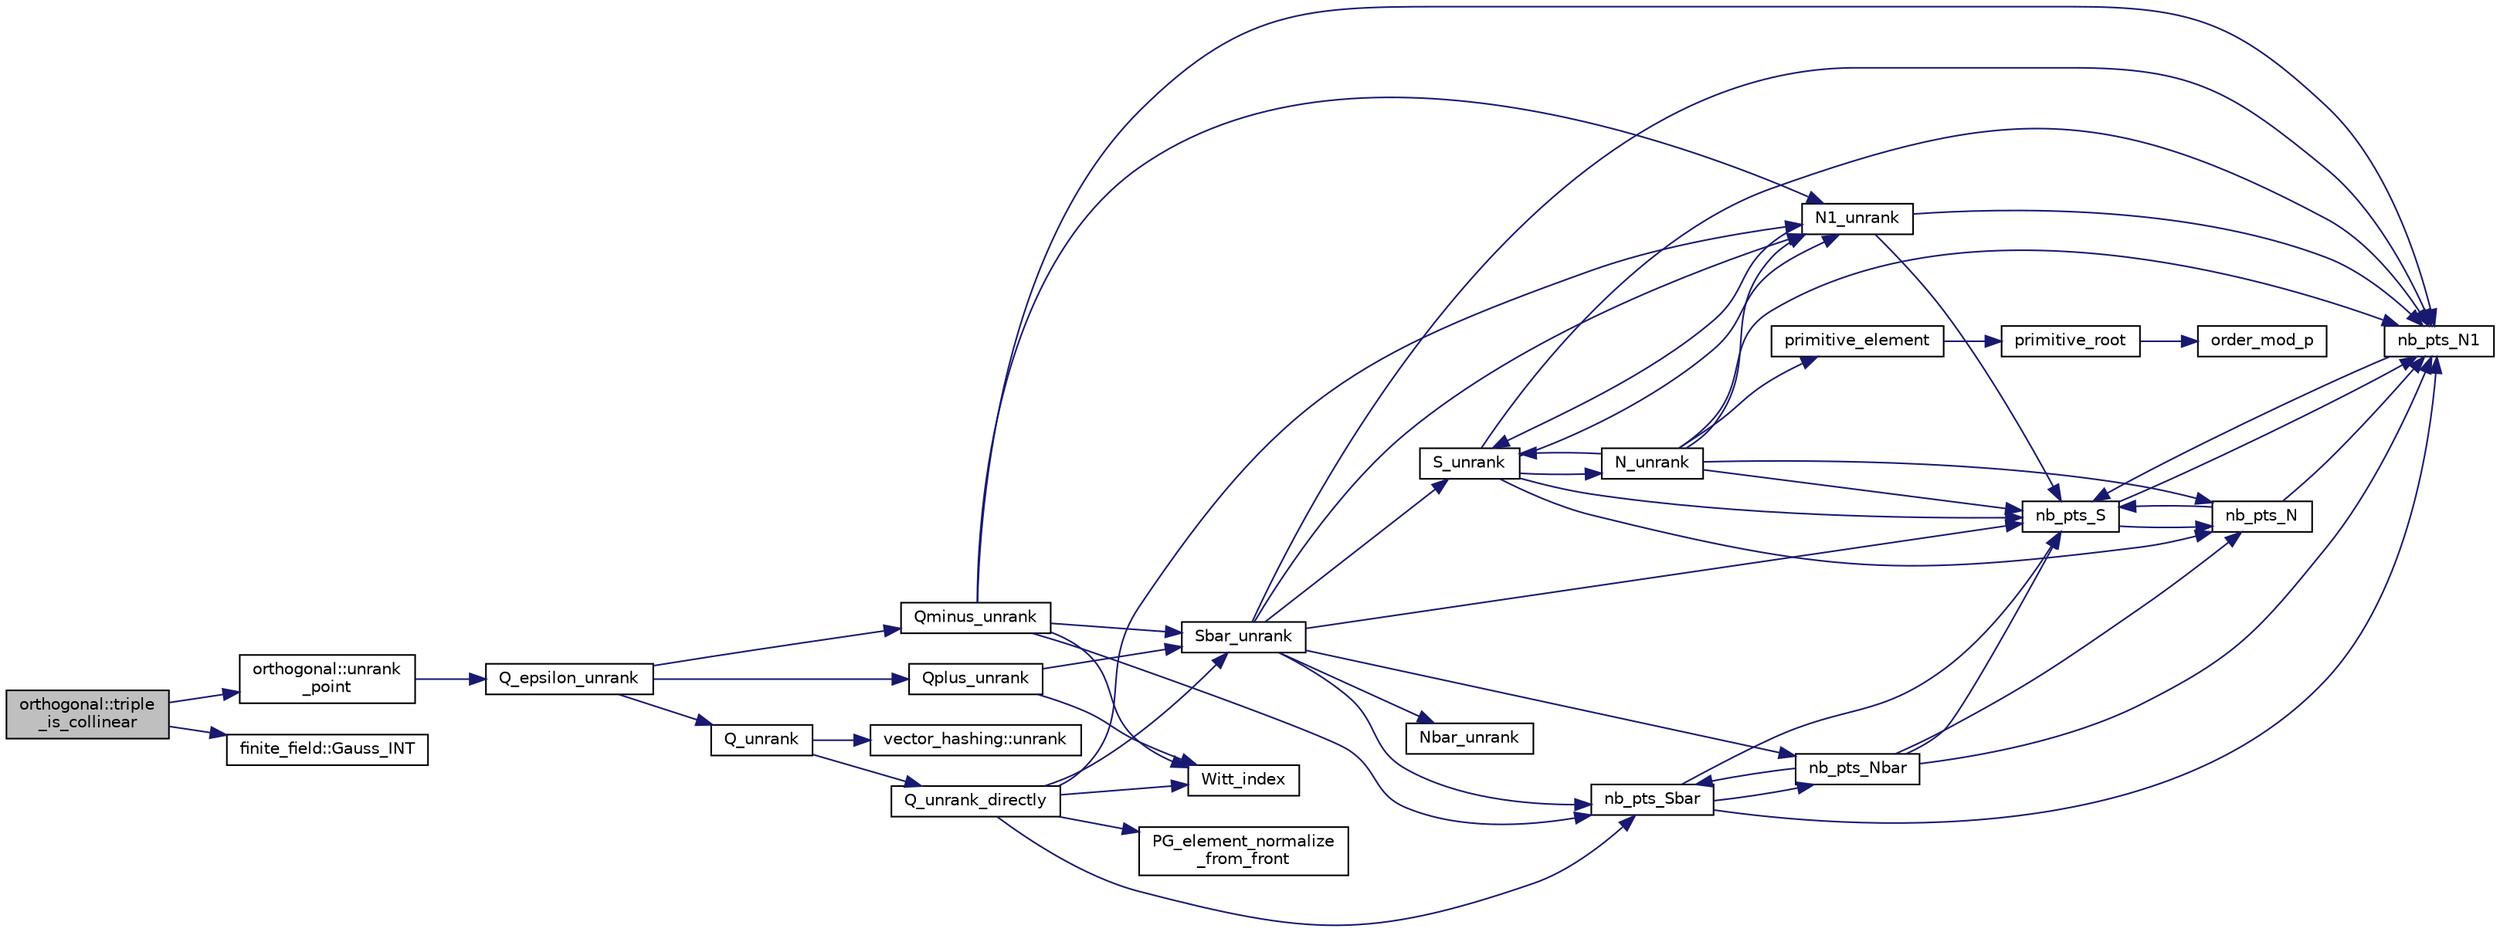 digraph "orthogonal::triple_is_collinear"
{
  edge [fontname="Helvetica",fontsize="10",labelfontname="Helvetica",labelfontsize="10"];
  node [fontname="Helvetica",fontsize="10",shape=record];
  rankdir="LR";
  Node44554 [label="orthogonal::triple\l_is_collinear",height=0.2,width=0.4,color="black", fillcolor="grey75", style="filled", fontcolor="black"];
  Node44554 -> Node44555 [color="midnightblue",fontsize="10",style="solid",fontname="Helvetica"];
  Node44555 [label="orthogonal::unrank\l_point",height=0.2,width=0.4,color="black", fillcolor="white", style="filled",URL="$d7/daa/classorthogonal.html#ab655117100f7c66c19817b84ac5ac0a0"];
  Node44555 -> Node44556 [color="midnightblue",fontsize="10",style="solid",fontname="Helvetica"];
  Node44556 [label="Q_epsilon_unrank",height=0.2,width=0.4,color="black", fillcolor="white", style="filled",URL="$d4/d67/geometry_8h.html#af162c4d30d4a6528299e37551c353e7b"];
  Node44556 -> Node44557 [color="midnightblue",fontsize="10",style="solid",fontname="Helvetica"];
  Node44557 [label="Q_unrank",height=0.2,width=0.4,color="black", fillcolor="white", style="filled",URL="$db/da0/lib_2foundations_2geometry_2orthogonal__points_8_c.html#a6d02923d5b54ef796934e753e6f5b65b"];
  Node44557 -> Node44558 [color="midnightblue",fontsize="10",style="solid",fontname="Helvetica"];
  Node44558 [label="vector_hashing::unrank",height=0.2,width=0.4,color="black", fillcolor="white", style="filled",URL="$d8/daa/classvector__hashing.html#abbebd3a96a6d27a34b9b49af99e2ed3d"];
  Node44557 -> Node44559 [color="midnightblue",fontsize="10",style="solid",fontname="Helvetica"];
  Node44559 [label="Q_unrank_directly",height=0.2,width=0.4,color="black", fillcolor="white", style="filled",URL="$db/da0/lib_2foundations_2geometry_2orthogonal__points_8_c.html#a105e7e72249e78fcf0785c69099d90ce"];
  Node44559 -> Node44560 [color="midnightblue",fontsize="10",style="solid",fontname="Helvetica"];
  Node44560 [label="Witt_index",height=0.2,width=0.4,color="black", fillcolor="white", style="filled",URL="$db/da0/lib_2foundations_2geometry_2orthogonal__points_8_c.html#ab3483ecb9859a6758f82b5327da50534"];
  Node44559 -> Node44561 [color="midnightblue",fontsize="10",style="solid",fontname="Helvetica"];
  Node44561 [label="nb_pts_Sbar",height=0.2,width=0.4,color="black", fillcolor="white", style="filled",URL="$db/da0/lib_2foundations_2geometry_2orthogonal__points_8_c.html#a986dda26505c9934c771578b084f67cc"];
  Node44561 -> Node44562 [color="midnightblue",fontsize="10",style="solid",fontname="Helvetica"];
  Node44562 [label="nb_pts_S",height=0.2,width=0.4,color="black", fillcolor="white", style="filled",URL="$db/da0/lib_2foundations_2geometry_2orthogonal__points_8_c.html#a9bc3dec6e722644d182738102c3e04f3"];
  Node44562 -> Node44563 [color="midnightblue",fontsize="10",style="solid",fontname="Helvetica"];
  Node44563 [label="nb_pts_N",height=0.2,width=0.4,color="black", fillcolor="white", style="filled",URL="$db/da0/lib_2foundations_2geometry_2orthogonal__points_8_c.html#a93e16898c27b1d1c0a6405a7b0615ba6"];
  Node44563 -> Node44562 [color="midnightblue",fontsize="10",style="solid",fontname="Helvetica"];
  Node44563 -> Node44564 [color="midnightblue",fontsize="10",style="solid",fontname="Helvetica"];
  Node44564 [label="nb_pts_N1",height=0.2,width=0.4,color="black", fillcolor="white", style="filled",URL="$db/da0/lib_2foundations_2geometry_2orthogonal__points_8_c.html#ae0f2e1c76523db67b4ec9629ccc35bc6"];
  Node44564 -> Node44562 [color="midnightblue",fontsize="10",style="solid",fontname="Helvetica"];
  Node44562 -> Node44564 [color="midnightblue",fontsize="10",style="solid",fontname="Helvetica"];
  Node44561 -> Node44565 [color="midnightblue",fontsize="10",style="solid",fontname="Helvetica"];
  Node44565 [label="nb_pts_Nbar",height=0.2,width=0.4,color="black", fillcolor="white", style="filled",URL="$db/da0/lib_2foundations_2geometry_2orthogonal__points_8_c.html#a51b4684a176c6841fd3cd6c34c684c2c"];
  Node44565 -> Node44561 [color="midnightblue",fontsize="10",style="solid",fontname="Helvetica"];
  Node44565 -> Node44563 [color="midnightblue",fontsize="10",style="solid",fontname="Helvetica"];
  Node44565 -> Node44562 [color="midnightblue",fontsize="10",style="solid",fontname="Helvetica"];
  Node44565 -> Node44564 [color="midnightblue",fontsize="10",style="solid",fontname="Helvetica"];
  Node44561 -> Node44564 [color="midnightblue",fontsize="10",style="solid",fontname="Helvetica"];
  Node44559 -> Node44566 [color="midnightblue",fontsize="10",style="solid",fontname="Helvetica"];
  Node44566 [label="Sbar_unrank",height=0.2,width=0.4,color="black", fillcolor="white", style="filled",URL="$db/da0/lib_2foundations_2geometry_2orthogonal__points_8_c.html#a65d9b9ccfff12dd92f4f4e8360701c98"];
  Node44566 -> Node44561 [color="midnightblue",fontsize="10",style="solid",fontname="Helvetica"];
  Node44566 -> Node44562 [color="midnightblue",fontsize="10",style="solid",fontname="Helvetica"];
  Node44566 -> Node44567 [color="midnightblue",fontsize="10",style="solid",fontname="Helvetica"];
  Node44567 [label="S_unrank",height=0.2,width=0.4,color="black", fillcolor="white", style="filled",URL="$db/da0/lib_2foundations_2geometry_2orthogonal__points_8_c.html#a18964a35af25f1b4a85f4eaeb1543d92"];
  Node44567 -> Node44562 [color="midnightblue",fontsize="10",style="solid",fontname="Helvetica"];
  Node44567 -> Node44563 [color="midnightblue",fontsize="10",style="solid",fontname="Helvetica"];
  Node44567 -> Node44564 [color="midnightblue",fontsize="10",style="solid",fontname="Helvetica"];
  Node44567 -> Node44568 [color="midnightblue",fontsize="10",style="solid",fontname="Helvetica"];
  Node44568 [label="N_unrank",height=0.2,width=0.4,color="black", fillcolor="white", style="filled",URL="$db/da0/lib_2foundations_2geometry_2orthogonal__points_8_c.html#ab79724bd19da3bc1b383550113f9d7aa"];
  Node44568 -> Node44562 [color="midnightblue",fontsize="10",style="solid",fontname="Helvetica"];
  Node44568 -> Node44563 [color="midnightblue",fontsize="10",style="solid",fontname="Helvetica"];
  Node44568 -> Node44567 [color="midnightblue",fontsize="10",style="solid",fontname="Helvetica"];
  Node44568 -> Node44564 [color="midnightblue",fontsize="10",style="solid",fontname="Helvetica"];
  Node44568 -> Node44569 [color="midnightblue",fontsize="10",style="solid",fontname="Helvetica"];
  Node44569 [label="N1_unrank",height=0.2,width=0.4,color="black", fillcolor="white", style="filled",URL="$db/da0/lib_2foundations_2geometry_2orthogonal__points_8_c.html#aa9427e27f7f207c1baff3a34cc5d78cf"];
  Node44569 -> Node44562 [color="midnightblue",fontsize="10",style="solid",fontname="Helvetica"];
  Node44569 -> Node44564 [color="midnightblue",fontsize="10",style="solid",fontname="Helvetica"];
  Node44569 -> Node44567 [color="midnightblue",fontsize="10",style="solid",fontname="Helvetica"];
  Node44568 -> Node44570 [color="midnightblue",fontsize="10",style="solid",fontname="Helvetica"];
  Node44570 [label="primitive_element",height=0.2,width=0.4,color="black", fillcolor="white", style="filled",URL="$db/da0/lib_2foundations_2geometry_2orthogonal__points_8_c.html#a97350390ec02c8cd9f54751708e28768"];
  Node44570 -> Node44571 [color="midnightblue",fontsize="10",style="solid",fontname="Helvetica"];
  Node44571 [label="primitive_root",height=0.2,width=0.4,color="black", fillcolor="white", style="filled",URL="$de/dc5/algebra__and__number__theory_8h.html#a0b6f7619d12ff2c4e60b852b820b0972"];
  Node44571 -> Node44572 [color="midnightblue",fontsize="10",style="solid",fontname="Helvetica"];
  Node44572 [label="order_mod_p",height=0.2,width=0.4,color="black", fillcolor="white", style="filled",URL="$df/dda/number__theory_8_c.html#aa38aa7e68ab81726a4462995135456b2"];
  Node44567 -> Node44569 [color="midnightblue",fontsize="10",style="solid",fontname="Helvetica"];
  Node44566 -> Node44565 [color="midnightblue",fontsize="10",style="solid",fontname="Helvetica"];
  Node44566 -> Node44564 [color="midnightblue",fontsize="10",style="solid",fontname="Helvetica"];
  Node44566 -> Node44573 [color="midnightblue",fontsize="10",style="solid",fontname="Helvetica"];
  Node44573 [label="Nbar_unrank",height=0.2,width=0.4,color="black", fillcolor="white", style="filled",URL="$db/da0/lib_2foundations_2geometry_2orthogonal__points_8_c.html#ad641d8fb061c898a2c18266e263fb278"];
  Node44566 -> Node44569 [color="midnightblue",fontsize="10",style="solid",fontname="Helvetica"];
  Node44559 -> Node44574 [color="midnightblue",fontsize="10",style="solid",fontname="Helvetica"];
  Node44574 [label="PG_element_normalize\l_from_front",height=0.2,width=0.4,color="black", fillcolor="white", style="filled",URL="$d4/d67/geometry_8h.html#af675caf5f9975573455c8d93cb56bf95"];
  Node44559 -> Node44569 [color="midnightblue",fontsize="10",style="solid",fontname="Helvetica"];
  Node44556 -> Node44575 [color="midnightblue",fontsize="10",style="solid",fontname="Helvetica"];
  Node44575 [label="Qplus_unrank",height=0.2,width=0.4,color="black", fillcolor="white", style="filled",URL="$db/da0/lib_2foundations_2geometry_2orthogonal__points_8_c.html#ad50512edd586919700e033744b4a03c8"];
  Node44575 -> Node44560 [color="midnightblue",fontsize="10",style="solid",fontname="Helvetica"];
  Node44575 -> Node44566 [color="midnightblue",fontsize="10",style="solid",fontname="Helvetica"];
  Node44556 -> Node44576 [color="midnightblue",fontsize="10",style="solid",fontname="Helvetica"];
  Node44576 [label="Qminus_unrank",height=0.2,width=0.4,color="black", fillcolor="white", style="filled",URL="$db/da0/lib_2foundations_2geometry_2orthogonal__points_8_c.html#ac2dd18f435ab479095b836a483c12c7d"];
  Node44576 -> Node44560 [color="midnightblue",fontsize="10",style="solid",fontname="Helvetica"];
  Node44576 -> Node44561 [color="midnightblue",fontsize="10",style="solid",fontname="Helvetica"];
  Node44576 -> Node44566 [color="midnightblue",fontsize="10",style="solid",fontname="Helvetica"];
  Node44576 -> Node44564 [color="midnightblue",fontsize="10",style="solid",fontname="Helvetica"];
  Node44576 -> Node44569 [color="midnightblue",fontsize="10",style="solid",fontname="Helvetica"];
  Node44554 -> Node44577 [color="midnightblue",fontsize="10",style="solid",fontname="Helvetica"];
  Node44577 [label="finite_field::Gauss_INT",height=0.2,width=0.4,color="black", fillcolor="white", style="filled",URL="$df/d5a/classfinite__field.html#adb676d2e80341b53751326e3a58beb11"];
}
